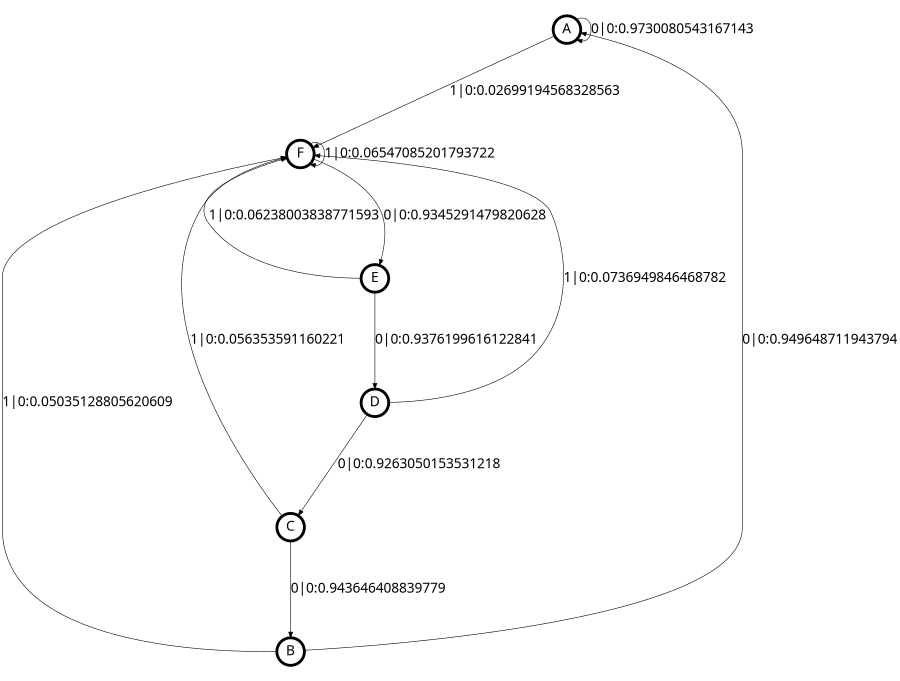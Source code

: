 digraph  {
size = "6,8.5";
ratio = "fill";
node
[shape = circle];
node [fontsize = 24];
node [penwidth = 5];
edge [fontsize = 24];
node [fontname = "CMU Serif Roman"];
graph [fontname = "CMU Serif Roman"];
edge [fontname = "CMU Serif Roman"];
A -> A [label = "0|0:0.9730080543167143\l"];
A -> F [label = "1|0:0.02699194568328563\l"];
B -> A [label = "0|0:0.949648711943794\l"];
B -> F [label = "1|0:0.05035128805620609\l"];
C -> B [label = "0|0:0.943646408839779\l"];
C -> F [label = "1|0:0.056353591160221\l"];
D -> C [label = "0|0:0.9263050153531218\l"];
D -> F [label = "1|0:0.0736949846468782\l"];
E -> D [label = "0|0:0.9376199616122841\l"];
E -> F [label = "1|0:0.06238003838771593\l"];
F -> E [label = "0|0:0.9345291479820628\l"];
F -> F [label = "1|0:0.06547085201793722\l"];
}